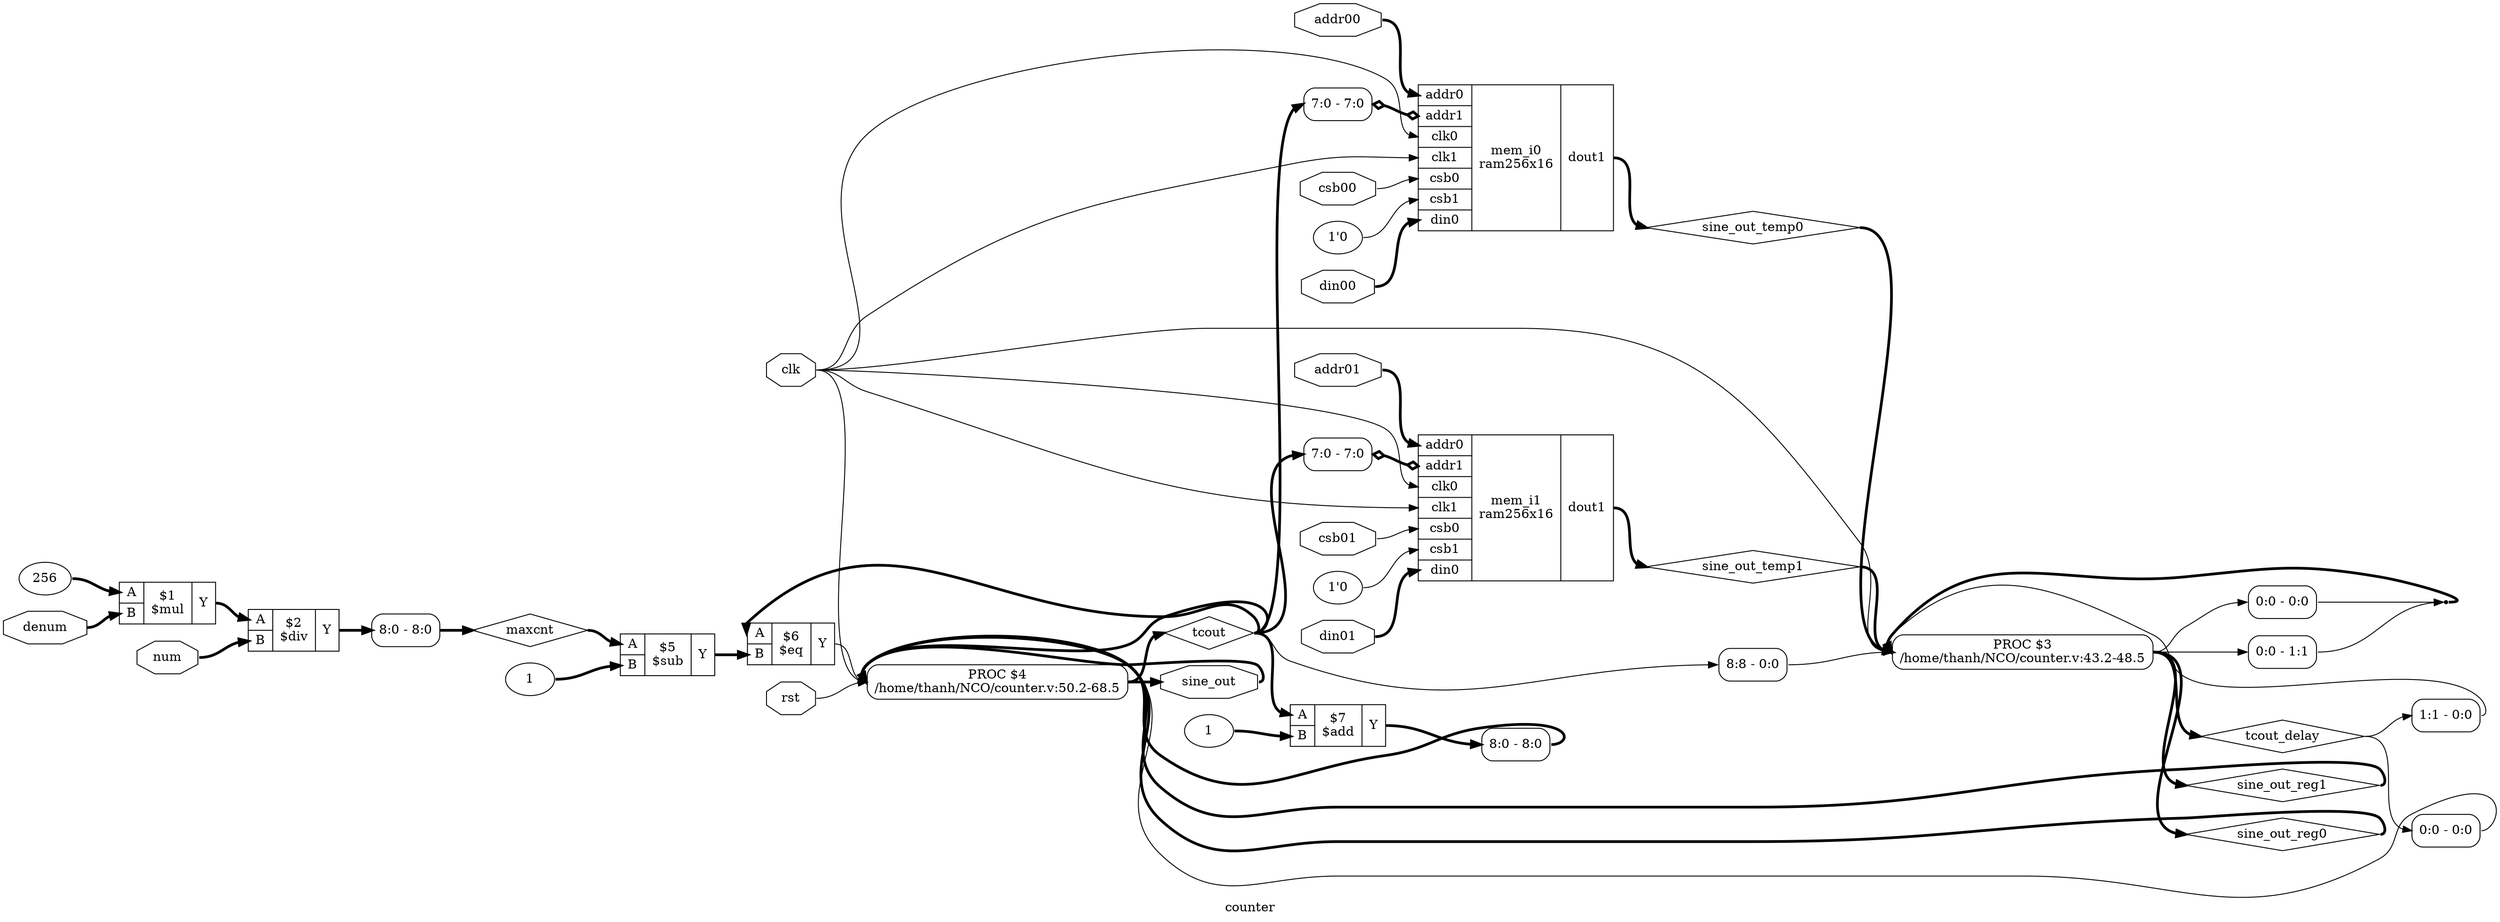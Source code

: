 digraph "counter" {
label="counter";
rankdir="LR";
remincross=true;
n11 [ shape=diamond, label="maxcnt", color="black", fontcolor="black"];
n12 [ shape=diamond, label="tcout_delay", color="black", fontcolor="black"];
n13 [ shape=diamond, label="sine_out_reg1", color="black", fontcolor="black"];
n14 [ shape=diamond, label="sine_out_reg0", color="black", fontcolor="black"];
n15 [ shape=diamond, label="sine_out_temp1", color="black", fontcolor="black"];
n16 [ shape=diamond, label="sine_out_temp0", color="black", fontcolor="black"];
n17 [ shape=diamond, label="tcout", color="black", fontcolor="black"];
n18 [ shape=octagon, label="sine_out", color="black", fontcolor="black"];
n19 [ shape=octagon, label="din01", color="black", fontcolor="black"];
n20 [ shape=octagon, label="din00", color="black", fontcolor="black"];
n21 [ shape=octagon, label="addr01", color="black", fontcolor="black"];
n22 [ shape=octagon, label="addr00", color="black", fontcolor="black"];
n23 [ shape=octagon, label="denum", color="black", fontcolor="black"];
n24 [ shape=octagon, label="num", color="black", fontcolor="black"];
n25 [ shape=octagon, label="csb01", color="black", fontcolor="black"];
n26 [ shape=octagon, label="csb00", color="black", fontcolor="black"];
n27 [ shape=octagon, label="rst", color="black", fontcolor="black"];
n28 [ shape=octagon, label="clk", color="black", fontcolor="black"];
v0 [ label="1" ];
c32 [ shape=record, label="{{<p29> A|<p30> B}|$7\n$add|{<p31> Y}}",  ];
c33 [ shape=record, label="{{<p29> A|<p30> B}|$6\n$eq|{<p31> Y}}",  ];
v1 [ label="1" ];
c34 [ shape=record, label="{{<p29> A|<p30> B}|$5\n$sub|{<p31> Y}}",  ];
v3 [ label="1'0" ];
c43 [ shape=record, label="{{<p35> addr0|<p36> addr1|<p37> clk0|<p38> clk1|<p39> csb0|<p40> csb1|<p41> din0}|mem_i1\nram256x16|{<p42> dout1}}",  ];
x2 [ shape=record, style=rounded, label="<s0> 7:0 - 7:0 ", color="black", fontcolor="black" ];
x2:e -> c43:p36:w [arrowhead=odiamond, arrowtail=odiamond, dir=both, color="black", fontcolor="black", style="setlinewidth(3)", label=""];
v5 [ label="1'0" ];
c44 [ shape=record, label="{{<p35> addr0|<p36> addr1|<p37> clk0|<p38> clk1|<p39> csb0|<p40> csb1|<p41> din0}|mem_i0\nram256x16|{<p42> dout1}}",  ];
x4 [ shape=record, style=rounded, label="<s0> 7:0 - 7:0 ", color="black", fontcolor="black" ];
x4:e -> c44:p36:w [arrowhead=odiamond, arrowtail=odiamond, dir=both, color="black", fontcolor="black", style="setlinewidth(3)", label=""];
c45 [ shape=record, label="{{<p29> A|<p30> B}|$2\n$div|{<p31> Y}}",  ];
v6 [ label="256" ];
c46 [ shape=record, label="{{<p29> A|<p30> B}|$1\n$mul|{<p31> Y}}",  ];
x8 [ shape=record, style=rounded, label="<s0> 0:0 - 0:0 ", color="black", fontcolor="black" ];
x9 [ shape=record, style=rounded, label="<s0> 8:0 - 8:0 ", color="black", fontcolor="black" ];
p7 [shape=box, style=rounded, label="PROC $4\n/home/thanh/NCO/counter.v:50.2-68.5", ];
x11 [ shape=record, style=rounded, label="<s0> 1:1 - 0:0 ", color="black", fontcolor="black" ];
x12 [ shape=record, style=rounded, label="<s0> 8:8 - 0:0 ", color="black", fontcolor="black" ];
x13 [ shape=record, style=rounded, label="<s0> 0:0 - 1:1 ", color="black", fontcolor="black" ];
x14 [ shape=record, style=rounded, label="<s0> 0:0 - 0:0 ", color="black", fontcolor="black" ];
p10 [shape=box, style=rounded, label="PROC $3\n/home/thanh/NCO/counter.v:43.2-48.5", ];
x15 [ shape=record, style=rounded, label="<s0> 8:0 - 8:0 ", color="black", fontcolor="black" ];
c32:p31:e -> x9:s0:w [color="black", fontcolor="black", style="setlinewidth(3)", label=""];
c46:p31:e -> c45:p29:w [color="black", fontcolor="black", style="setlinewidth(3)", label=""];
x15:e -> n11:w [color="black", fontcolor="black", style="setlinewidth(3)", label=""];
n11:e -> c34:p29:w [color="black", fontcolor="black", style="setlinewidth(3)", label=""];
p10:e -> n12:w [color="black", fontcolor="black", style="setlinewidth(3)", label=""];
n12:e -> x11:s0:w [color="black", fontcolor="black", label=""];
n12:e -> x8:s0:w [color="black", fontcolor="black", label=""];
p10:e -> n13:w [color="black", fontcolor="black", style="setlinewidth(3)", label=""];
n13:e -> p7:w [color="black", fontcolor="black", style="setlinewidth(3)", label=""];
p10:e -> n14:w [color="black", fontcolor="black", style="setlinewidth(3)", label=""];
n14:e -> p7:w [color="black", fontcolor="black", style="setlinewidth(3)", label=""];
c43:p42:e -> n15:w [color="black", fontcolor="black", style="setlinewidth(3)", label=""];
n15:e -> p10:w [color="black", fontcolor="black", style="setlinewidth(3)", label=""];
c44:p42:e -> n16:w [color="black", fontcolor="black", style="setlinewidth(3)", label=""];
n16:e -> p10:w [color="black", fontcolor="black", style="setlinewidth(3)", label=""];
p7:e -> n17:w [color="black", fontcolor="black", style="setlinewidth(3)", label=""];
n17:e -> c32:p29:w [color="black", fontcolor="black", style="setlinewidth(3)", label=""];
n17:e -> c33:p29:w [color="black", fontcolor="black", style="setlinewidth(3)", label=""];
n17:e -> p7:w [color="black", fontcolor="black", style="setlinewidth(3)", label=""];
n17:e -> x12:s0:w [color="black", fontcolor="black", label=""];
n17:e -> x2:s0:w [color="black", fontcolor="black", style="setlinewidth(3)", label=""];
n17:e -> x4:s0:w [color="black", fontcolor="black", style="setlinewidth(3)", label=""];
p7:e -> n18:w [color="black", fontcolor="black", style="setlinewidth(3)", label=""];
n18:e -> p7:w [color="black", fontcolor="black", style="setlinewidth(3)", label=""];
n19:e -> c43:p41:w [color="black", fontcolor="black", style="setlinewidth(3)", label=""];
c33:p31:e -> p7:w [color="black", fontcolor="black", label=""];
n20:e -> c44:p41:w [color="black", fontcolor="black", style="setlinewidth(3)", label=""];
n21:e -> c43:p35:w [color="black", fontcolor="black", style="setlinewidth(3)", label=""];
n22:e -> c44:p35:w [color="black", fontcolor="black", style="setlinewidth(3)", label=""];
n23:e -> c46:p30:w [color="black", fontcolor="black", style="setlinewidth(3)", label=""];
n24:e -> c45:p30:w [color="black", fontcolor="black", style="setlinewidth(3)", label=""];
n25:e -> c43:p39:w [color="black", fontcolor="black", label=""];
n26:e -> c44:p39:w [color="black", fontcolor="black", label=""];
n27:e -> p7:w [color="black", fontcolor="black", label=""];
n28:e -> c43:p37:w [color="black", fontcolor="black", label=""];
n28:e -> c43:p38:w [color="black", fontcolor="black", label=""];
n28:e -> c44:p37:w [color="black", fontcolor="black", label=""];
n28:e -> c44:p38:w [color="black", fontcolor="black", label=""];
n28:e -> p10:w [color="black", fontcolor="black", label=""];
n28:e -> p7:w [color="black", fontcolor="black", label=""];
c34:p31:e -> c33:p30:w [color="black", fontcolor="black", style="setlinewidth(3)", label=""];
n6 [ shape=point ];
x13:s0:e -> n6:w [color="black", fontcolor="black", label=""];
x14:s0:e -> n6:w [color="black", fontcolor="black", label=""];
n6:e -> p10:w [color="black", fontcolor="black", style="setlinewidth(3)", label=""];
c45:p31:e -> x15:s0:w [color="black", fontcolor="black", style="setlinewidth(3)", label=""];
v0:e -> c32:p30:w [color="black", fontcolor="black", style="setlinewidth(3)", label=""];
v1:e -> c34:p30:w [color="black", fontcolor="black", style="setlinewidth(3)", label=""];
v3:e -> c43:p40:w [color="black", fontcolor="black", label=""];
v5:e -> c44:p40:w [color="black", fontcolor="black", label=""];
v6:e -> c46:p29:w [color="black", fontcolor="black", style="setlinewidth(3)", label=""];
x11:e -> p10:w [color="black", fontcolor="black", label=""];
x12:e -> p10:w [color="black", fontcolor="black", label=""];
p10:e -> x13:w [color="black", fontcolor="black", label=""];
p10:e -> x14:w [color="black", fontcolor="black", label=""];
x8:e -> p7:w [color="black", fontcolor="black", label=""];
x9:e -> p7:w [color="black", fontcolor="black", style="setlinewidth(3)", label=""];
}
